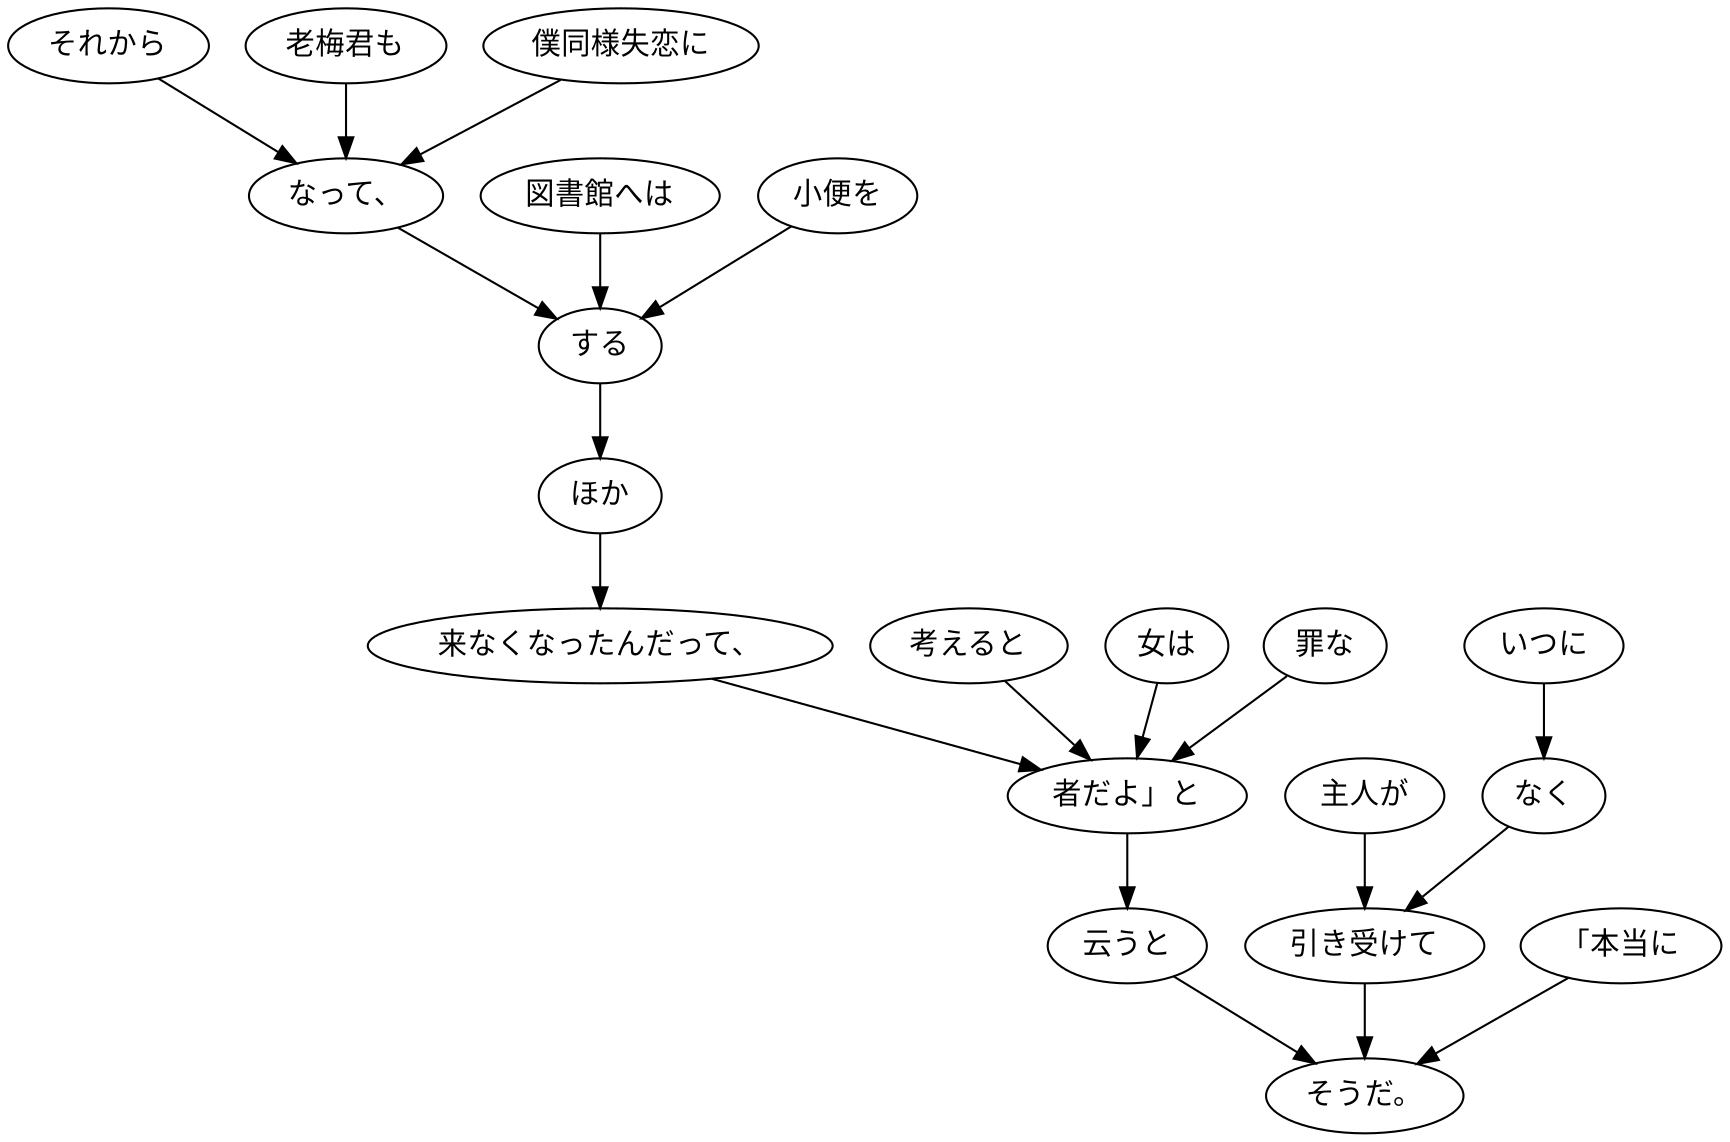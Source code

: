 digraph graph3659 {
	node0 [label="それから"];
	node1 [label="老梅君も"];
	node2 [label="僕同様失恋に"];
	node3 [label="なって、"];
	node4 [label="図書館へは"];
	node5 [label="小便を"];
	node6 [label="する"];
	node7 [label="ほか"];
	node8 [label="来なくなったんだって、"];
	node9 [label="考えると"];
	node10 [label="女は"];
	node11 [label="罪な"];
	node12 [label="者だよ」と"];
	node13 [label="云うと"];
	node14 [label="主人が"];
	node15 [label="いつに"];
	node16 [label="なく"];
	node17 [label="引き受けて"];
	node18 [label="「本当に"];
	node19 [label="そうだ。"];
	node0 -> node3;
	node1 -> node3;
	node2 -> node3;
	node3 -> node6;
	node4 -> node6;
	node5 -> node6;
	node6 -> node7;
	node7 -> node8;
	node8 -> node12;
	node9 -> node12;
	node10 -> node12;
	node11 -> node12;
	node12 -> node13;
	node13 -> node19;
	node14 -> node17;
	node15 -> node16;
	node16 -> node17;
	node17 -> node19;
	node18 -> node19;
}
